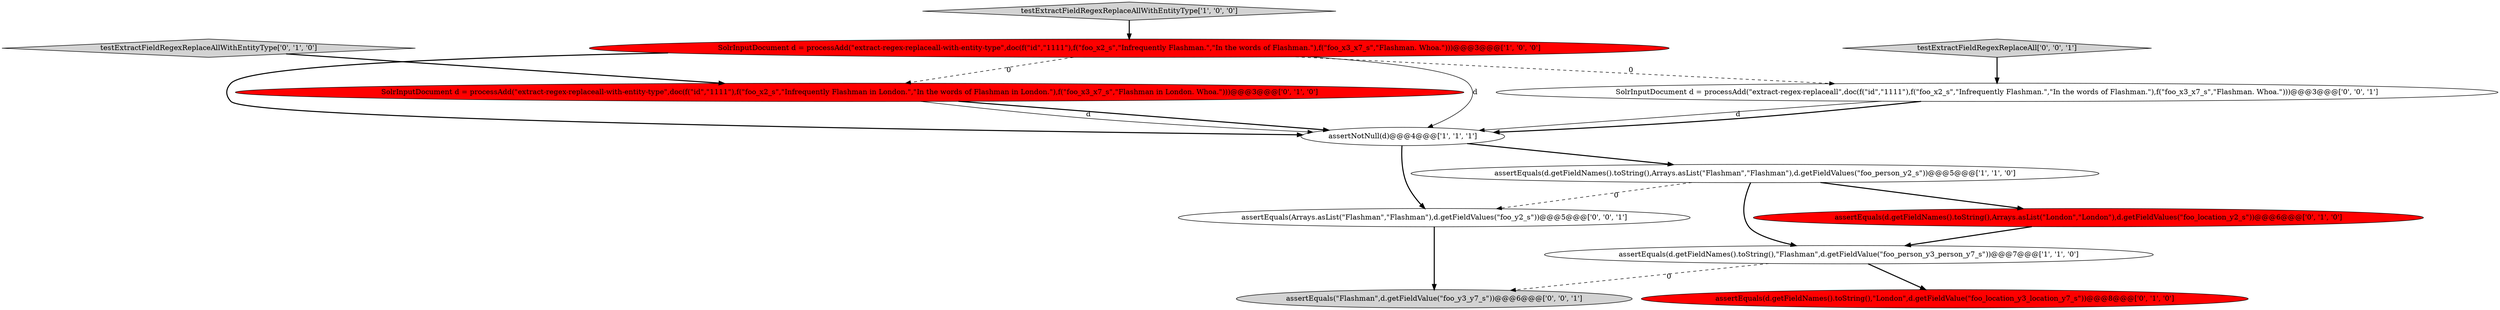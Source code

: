digraph {
12 [style = filled, label = "testExtractFieldRegexReplaceAll['0', '0', '1']", fillcolor = lightgray, shape = diamond image = "AAA0AAABBB3BBB"];
4 [style = filled, label = "testExtractFieldRegexReplaceAllWithEntityType['1', '0', '0']", fillcolor = lightgray, shape = diamond image = "AAA0AAABBB1BBB"];
7 [style = filled, label = "testExtractFieldRegexReplaceAllWithEntityType['0', '1', '0']", fillcolor = lightgray, shape = diamond image = "AAA0AAABBB2BBB"];
5 [style = filled, label = "assertEquals(d.getFieldNames().toString(),\"London\",d.getFieldValue(\"foo_location_y3_location_y7_s\"))@@@8@@@['0', '1', '0']", fillcolor = red, shape = ellipse image = "AAA1AAABBB2BBB"];
1 [style = filled, label = "SolrInputDocument d = processAdd(\"extract-regex-replaceall-with-entity-type\",doc(f(\"id\",\"1111\"),f(\"foo_x2_s\",\"Infrequently Flashman.\",\"In the words of Flashman.\"),f(\"foo_x3_x7_s\",\"Flashman. Whoa.\")))@@@3@@@['1', '0', '0']", fillcolor = red, shape = ellipse image = "AAA1AAABBB1BBB"];
8 [style = filled, label = "assertEquals(d.getFieldNames().toString(),Arrays.asList(\"London\",\"London\"),d.getFieldValues(\"foo_location_y2_s\"))@@@6@@@['0', '1', '0']", fillcolor = red, shape = ellipse image = "AAA1AAABBB2BBB"];
10 [style = filled, label = "assertEquals(Arrays.asList(\"Flashman\",\"Flashman\"),d.getFieldValues(\"foo_y2_s\"))@@@5@@@['0', '0', '1']", fillcolor = white, shape = ellipse image = "AAA0AAABBB3BBB"];
11 [style = filled, label = "assertEquals(\"Flashman\",d.getFieldValue(\"foo_y3_y7_s\"))@@@6@@@['0', '0', '1']", fillcolor = lightgray, shape = ellipse image = "AAA0AAABBB3BBB"];
6 [style = filled, label = "SolrInputDocument d = processAdd(\"extract-regex-replaceall-with-entity-type\",doc(f(\"id\",\"1111\"),f(\"foo_x2_s\",\"Infrequently Flashman in London.\",\"In the words of Flashman in London.\"),f(\"foo_x3_x7_s\",\"Flashman in London. Whoa.\")))@@@3@@@['0', '1', '0']", fillcolor = red, shape = ellipse image = "AAA1AAABBB2BBB"];
2 [style = filled, label = "assertEquals(d.getFieldNames().toString(),\"Flashman\",d.getFieldValue(\"foo_person_y3_person_y7_s\"))@@@7@@@['1', '1', '0']", fillcolor = white, shape = ellipse image = "AAA0AAABBB1BBB"];
9 [style = filled, label = "SolrInputDocument d = processAdd(\"extract-regex-replaceall\",doc(f(\"id\",\"1111\"),f(\"foo_x2_s\",\"Infrequently Flashman.\",\"In the words of Flashman.\"),f(\"foo_x3_x7_s\",\"Flashman. Whoa.\")))@@@3@@@['0', '0', '1']", fillcolor = white, shape = ellipse image = "AAA0AAABBB3BBB"];
0 [style = filled, label = "assertNotNull(d)@@@4@@@['1', '1', '1']", fillcolor = white, shape = ellipse image = "AAA0AAABBB1BBB"];
3 [style = filled, label = "assertEquals(d.getFieldNames().toString(),Arrays.asList(\"Flashman\",\"Flashman\"),d.getFieldValues(\"foo_person_y2_s\"))@@@5@@@['1', '1', '0']", fillcolor = white, shape = ellipse image = "AAA0AAABBB1BBB"];
9->0 [style = solid, label="d"];
0->3 [style = bold, label=""];
2->11 [style = dashed, label="0"];
1->9 [style = dashed, label="0"];
4->1 [style = bold, label=""];
0->10 [style = bold, label=""];
6->0 [style = bold, label=""];
3->10 [style = dashed, label="0"];
1->0 [style = bold, label=""];
9->0 [style = bold, label=""];
3->2 [style = bold, label=""];
8->2 [style = bold, label=""];
12->9 [style = bold, label=""];
1->0 [style = solid, label="d"];
1->6 [style = dashed, label="0"];
3->8 [style = bold, label=""];
7->6 [style = bold, label=""];
2->5 [style = bold, label=""];
6->0 [style = solid, label="d"];
10->11 [style = bold, label=""];
}
